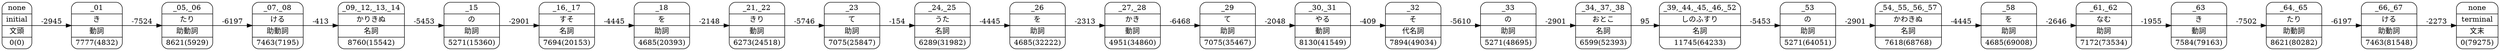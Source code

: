 digraph lattice {
  graph [dpi=150, rankdir = LR];
  n0 [shape=Mrecord,label="none|initial|文頭|0(0)"]
  n1 [shape=Mrecord,label="_01|き|動詞|7777(4832)"]
  n2 [shape=Mrecord,label="_05,_06|たり|助動詞|8621(5929)"]
  n3 [shape=Mrecord,label="_07,_08|ける|助動詞|7463(7195)"]
  n4 [shape=Mrecord,label="_09,_12,_13,_14|かりきぬ|名詞|8760(15542)"]
  n5 [shape=Mrecord,label="_15|の|助詞|5271(15360)"]
  n6 [shape=Mrecord,label="_16,_17|すそ|名詞|7694(20153)"]
  n7 [shape=Mrecord,label="_18|を|助詞|4685(20393)"]
  n8 [shape=Mrecord,label="_21,_22|きり|動詞|6273(24518)"]
  n9 [shape=Mrecord,label="_23|て|助詞|7075(25847)"]
  n10 [shape=Mrecord,label="_24,_25|うた|名詞|6289(31982)"]
  n11 [shape=Mrecord,label="_26|を|助詞|4685(32222)"]
  n12 [shape=Mrecord,label="_27,_28|かき|動詞|4951(34860)"]
  n13 [shape=Mrecord,label="_29|て|助詞|7075(35467)"]
  n14 [shape=Mrecord,label="_30,_31|やる|動詞|8130(41549)"]
  n15 [shape=Mrecord,label="_32|そ|代名詞|7894(49034)"]
  n16 [shape=Mrecord,label="_33|の|助詞|5271(48695)"]
  n17 [shape=Mrecord,label="_34,_37,_38|おとこ|名詞|6599(52393)"]
  n18 [shape=Mrecord,label="_39,_44,_45,_46,_52|しのふすり|名詞|11745(64233)"]
  n19 [shape=Mrecord,label="_53|の|助詞|5271(64051)"]
  n20 [shape=Mrecord,label="_54,_55,_56,_57|かわきぬ|名詞|7618(68768)"]
  n21 [shape=Mrecord,label="_58|を|助詞|4685(69008)"]
  n22 [shape=Mrecord,label="_61,_62|なむ|助詞|7172(73534)"]
  n23 [shape=Mrecord,label="_63|き|動詞|7584(79163)"]
  n24 [shape=Mrecord,label="_64,_65|たり|助動詞|8621(80282)"]
  n25 [shape=Mrecord,label="_66,_67|ける|助動詞|7463(81548)"]
  n26 [shape=Mrecord,label="none|terminal|文末|0(79275)"]
  n0 -> n1 [label = "-2945"]
  n1 -> n2 [label = "-7524"]
  n2 -> n3 [label = "-6197"]
  n3 -> n4 [label = "-413"]
  n4 -> n5 [label = "-5453"]
  n5 -> n6 [label = "-2901"]
  n6 -> n7 [label = "-4445"]
  n7 -> n8 [label = "-2148"]
  n8 -> n9 [label = "-5746"]
  n9 -> n10 [label = "-154"]
  n10 -> n11 [label = "-4445"]
  n11 -> n12 [label = "-2313"]
  n12 -> n13 [label = "-6468"]
  n13 -> n14 [label = "-2048"]
  n14 -> n15 [label = "-409"]
  n15 -> n16 [label = "-5610"]
  n16 -> n17 [label = "-2901"]
  n17 -> n18 [label = "95"]
  n18 -> n19 [label = "-5453"]
  n19 -> n20 [label = "-2901"]
  n20 -> n21 [label = "-4445"]
  n21 -> n22 [label = "-2646"]
  n22 -> n23 [label = "-1955"]
  n23 -> n24 [label = "-7502"]
  n24 -> n25 [label = "-6197"]
  n25 -> n26 [label = "-2273"]
}